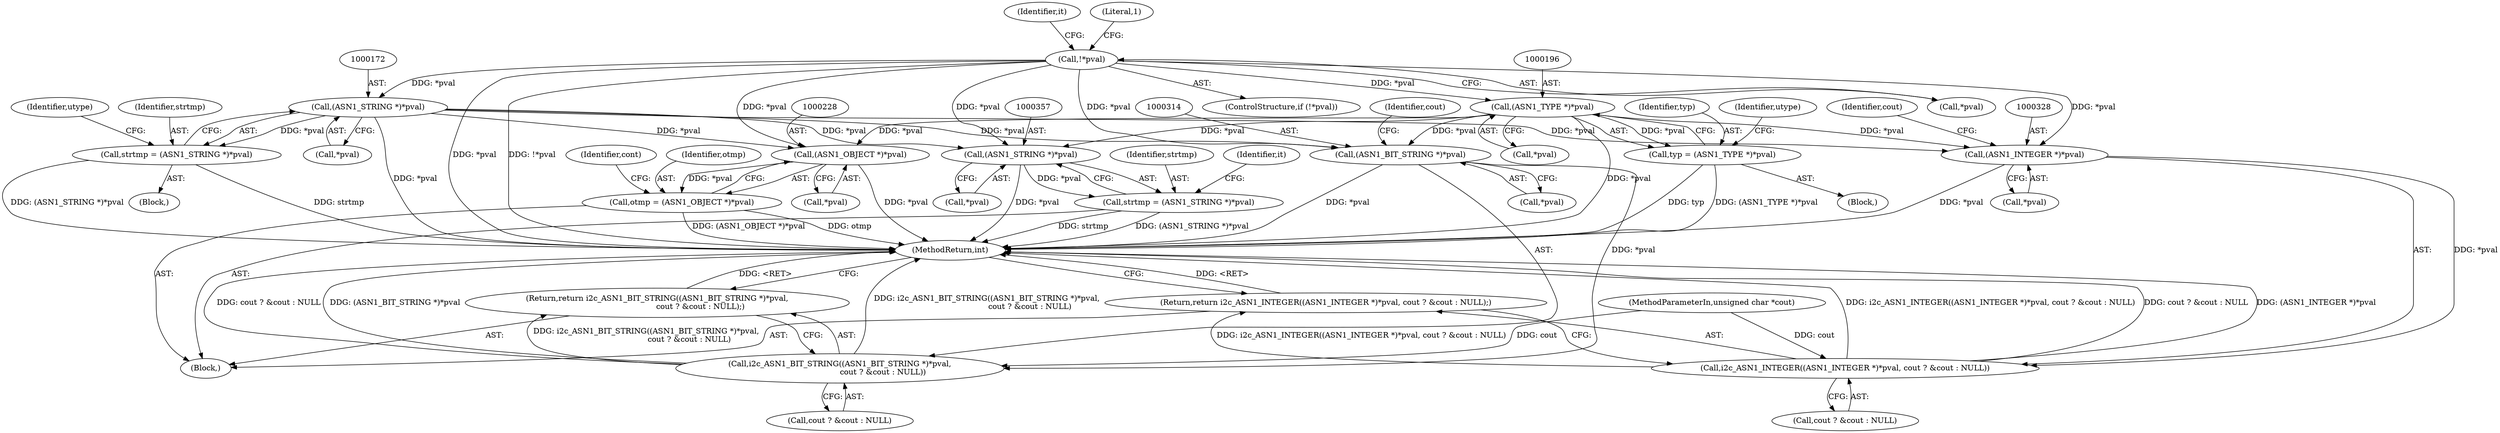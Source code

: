 digraph "0_openssl_f5da52e308a6aeea6d5f3df98c4da295d7e9cc27_1@pointer" {
"1000156" [label="(Call,!*pval)"];
"1000171" [label="(Call,(ASN1_STRING *)*pval)"];
"1000169" [label="(Call,strtmp = (ASN1_STRING *)*pval)"];
"1000227" [label="(Call,(ASN1_OBJECT *)*pval)"];
"1000225" [label="(Call,otmp = (ASN1_OBJECT *)*pval)"];
"1000313" [label="(Call,(ASN1_BIT_STRING *)*pval)"];
"1000312" [label="(Call,i2c_ASN1_BIT_STRING((ASN1_BIT_STRING *)*pval,\n                                   cout ? &cout : NULL))"];
"1000311" [label="(Return,return i2c_ASN1_BIT_STRING((ASN1_BIT_STRING *)*pval,\n                                   cout ? &cout : NULL);)"];
"1000327" [label="(Call,(ASN1_INTEGER *)*pval)"];
"1000326" [label="(Call,i2c_ASN1_INTEGER((ASN1_INTEGER *)*pval, cout ? &cout : NULL))"];
"1000325" [label="(Return,return i2c_ASN1_INTEGER((ASN1_INTEGER *)*pval, cout ? &cout : NULL);)"];
"1000356" [label="(Call,(ASN1_STRING *)*pval)"];
"1000354" [label="(Call,strtmp = (ASN1_STRING *)*pval)"];
"1000195" [label="(Call,(ASN1_TYPE *)*pval)"];
"1000193" [label="(Call,typ = (ASN1_TYPE *)*pval)"];
"1000311" [label="(Return,return i2c_ASN1_BIT_STRING((ASN1_BIT_STRING *)*pval,\n                                   cout ? &cout : NULL);)"];
"1000327" [label="(Call,(ASN1_INTEGER *)*pval)"];
"1000332" [label="(Identifier,cout)"];
"1000326" [label="(Call,i2c_ASN1_INTEGER((ASN1_INTEGER *)*pval, cout ? &cout : NULL))"];
"1000165" [label="(Identifier,it)"];
"1000232" [label="(Identifier,cont)"];
"1000317" [label="(Call,cout ? &cout : NULL)"];
"1000193" [label="(Call,typ = (ASN1_TYPE *)*pval)"];
"1000161" [label="(Literal,1)"];
"1000329" [label="(Call,*pval)"];
"1000354" [label="(Call,strtmp = (ASN1_STRING *)*pval)"];
"1000170" [label="(Identifier,strtmp)"];
"1000315" [label="(Call,*pval)"];
"1000356" [label="(Call,(ASN1_STRING *)*pval)"];
"1000155" [label="(ControlStructure,if (!*pval))"];
"1000355" [label="(Identifier,strtmp)"];
"1000364" [label="(Identifier,it)"];
"1000168" [label="(Block,)"];
"1000197" [label="(Call,*pval)"];
"1000176" [label="(Identifier,utype)"];
"1000318" [label="(Identifier,cout)"];
"1000226" [label="(Identifier,otmp)"];
"1000331" [label="(Call,cout ? &cout : NULL)"];
"1000325" [label="(Return,return i2c_ASN1_INTEGER((ASN1_INTEGER *)*pval, cout ? &cout : NULL);)"];
"1000194" [label="(Identifier,typ)"];
"1000312" [label="(Call,i2c_ASN1_BIT_STRING((ASN1_BIT_STRING *)*pval,\n                                   cout ? &cout : NULL))"];
"1000410" [label="(MethodReturn,int)"];
"1000195" [label="(Call,(ASN1_TYPE *)*pval)"];
"1000227" [label="(Call,(ASN1_OBJECT *)*pval)"];
"1000229" [label="(Call,*pval)"];
"1000157" [label="(Call,*pval)"];
"1000225" [label="(Call,otmp = (ASN1_OBJECT *)*pval)"];
"1000223" [label="(Block,)"];
"1000358" [label="(Call,*pval)"];
"1000169" [label="(Call,strtmp = (ASN1_STRING *)*pval)"];
"1000171" [label="(Call,(ASN1_STRING *)*pval)"];
"1000191" [label="(Block,)"];
"1000173" [label="(Call,*pval)"];
"1000156" [label="(Call,!*pval)"];
"1000110" [label="(MethodParameterIn,unsigned char *cout)"];
"1000313" [label="(Call,(ASN1_BIT_STRING *)*pval)"];
"1000200" [label="(Identifier,utype)"];
"1000156" -> "1000155"  [label="AST: "];
"1000156" -> "1000157"  [label="CFG: "];
"1000157" -> "1000156"  [label="AST: "];
"1000161" -> "1000156"  [label="CFG: "];
"1000165" -> "1000156"  [label="CFG: "];
"1000156" -> "1000410"  [label="DDG: *pval"];
"1000156" -> "1000410"  [label="DDG: !*pval"];
"1000156" -> "1000171"  [label="DDG: *pval"];
"1000156" -> "1000195"  [label="DDG: *pval"];
"1000156" -> "1000227"  [label="DDG: *pval"];
"1000156" -> "1000313"  [label="DDG: *pval"];
"1000156" -> "1000327"  [label="DDG: *pval"];
"1000156" -> "1000356"  [label="DDG: *pval"];
"1000171" -> "1000169"  [label="AST: "];
"1000171" -> "1000173"  [label="CFG: "];
"1000172" -> "1000171"  [label="AST: "];
"1000173" -> "1000171"  [label="AST: "];
"1000169" -> "1000171"  [label="CFG: "];
"1000171" -> "1000410"  [label="DDG: *pval"];
"1000171" -> "1000169"  [label="DDG: *pval"];
"1000171" -> "1000227"  [label="DDG: *pval"];
"1000171" -> "1000313"  [label="DDG: *pval"];
"1000171" -> "1000327"  [label="DDG: *pval"];
"1000171" -> "1000356"  [label="DDG: *pval"];
"1000169" -> "1000168"  [label="AST: "];
"1000170" -> "1000169"  [label="AST: "];
"1000176" -> "1000169"  [label="CFG: "];
"1000169" -> "1000410"  [label="DDG: (ASN1_STRING *)*pval"];
"1000169" -> "1000410"  [label="DDG: strtmp"];
"1000227" -> "1000225"  [label="AST: "];
"1000227" -> "1000229"  [label="CFG: "];
"1000228" -> "1000227"  [label="AST: "];
"1000229" -> "1000227"  [label="AST: "];
"1000225" -> "1000227"  [label="CFG: "];
"1000227" -> "1000410"  [label="DDG: *pval"];
"1000227" -> "1000225"  [label="DDG: *pval"];
"1000195" -> "1000227"  [label="DDG: *pval"];
"1000225" -> "1000223"  [label="AST: "];
"1000226" -> "1000225"  [label="AST: "];
"1000232" -> "1000225"  [label="CFG: "];
"1000225" -> "1000410"  [label="DDG: (ASN1_OBJECT *)*pval"];
"1000225" -> "1000410"  [label="DDG: otmp"];
"1000313" -> "1000312"  [label="AST: "];
"1000313" -> "1000315"  [label="CFG: "];
"1000314" -> "1000313"  [label="AST: "];
"1000315" -> "1000313"  [label="AST: "];
"1000318" -> "1000313"  [label="CFG: "];
"1000313" -> "1000410"  [label="DDG: *pval"];
"1000313" -> "1000312"  [label="DDG: *pval"];
"1000195" -> "1000313"  [label="DDG: *pval"];
"1000312" -> "1000311"  [label="AST: "];
"1000312" -> "1000317"  [label="CFG: "];
"1000317" -> "1000312"  [label="AST: "];
"1000311" -> "1000312"  [label="CFG: "];
"1000312" -> "1000410"  [label="DDG: i2c_ASN1_BIT_STRING((ASN1_BIT_STRING *)*pval,\n                                   cout ? &cout : NULL)"];
"1000312" -> "1000410"  [label="DDG: (ASN1_BIT_STRING *)*pval"];
"1000312" -> "1000410"  [label="DDG: cout ? &cout : NULL"];
"1000312" -> "1000311"  [label="DDG: i2c_ASN1_BIT_STRING((ASN1_BIT_STRING *)*pval,\n                                   cout ? &cout : NULL)"];
"1000110" -> "1000312"  [label="DDG: cout"];
"1000311" -> "1000223"  [label="AST: "];
"1000410" -> "1000311"  [label="CFG: "];
"1000311" -> "1000410"  [label="DDG: <RET>"];
"1000327" -> "1000326"  [label="AST: "];
"1000327" -> "1000329"  [label="CFG: "];
"1000328" -> "1000327"  [label="AST: "];
"1000329" -> "1000327"  [label="AST: "];
"1000332" -> "1000327"  [label="CFG: "];
"1000327" -> "1000410"  [label="DDG: *pval"];
"1000327" -> "1000326"  [label="DDG: *pval"];
"1000195" -> "1000327"  [label="DDG: *pval"];
"1000326" -> "1000325"  [label="AST: "];
"1000326" -> "1000331"  [label="CFG: "];
"1000331" -> "1000326"  [label="AST: "];
"1000325" -> "1000326"  [label="CFG: "];
"1000326" -> "1000410"  [label="DDG: i2c_ASN1_INTEGER((ASN1_INTEGER *)*pval, cout ? &cout : NULL)"];
"1000326" -> "1000410"  [label="DDG: cout ? &cout : NULL"];
"1000326" -> "1000410"  [label="DDG: (ASN1_INTEGER *)*pval"];
"1000326" -> "1000325"  [label="DDG: i2c_ASN1_INTEGER((ASN1_INTEGER *)*pval, cout ? &cout : NULL)"];
"1000110" -> "1000326"  [label="DDG: cout"];
"1000325" -> "1000223"  [label="AST: "];
"1000410" -> "1000325"  [label="CFG: "];
"1000325" -> "1000410"  [label="DDG: <RET>"];
"1000356" -> "1000354"  [label="AST: "];
"1000356" -> "1000358"  [label="CFG: "];
"1000357" -> "1000356"  [label="AST: "];
"1000358" -> "1000356"  [label="AST: "];
"1000354" -> "1000356"  [label="CFG: "];
"1000356" -> "1000410"  [label="DDG: *pval"];
"1000356" -> "1000354"  [label="DDG: *pval"];
"1000195" -> "1000356"  [label="DDG: *pval"];
"1000354" -> "1000223"  [label="AST: "];
"1000355" -> "1000354"  [label="AST: "];
"1000364" -> "1000354"  [label="CFG: "];
"1000354" -> "1000410"  [label="DDG: (ASN1_STRING *)*pval"];
"1000354" -> "1000410"  [label="DDG: strtmp"];
"1000195" -> "1000193"  [label="AST: "];
"1000195" -> "1000197"  [label="CFG: "];
"1000196" -> "1000195"  [label="AST: "];
"1000197" -> "1000195"  [label="AST: "];
"1000193" -> "1000195"  [label="CFG: "];
"1000195" -> "1000410"  [label="DDG: *pval"];
"1000195" -> "1000193"  [label="DDG: *pval"];
"1000193" -> "1000191"  [label="AST: "];
"1000194" -> "1000193"  [label="AST: "];
"1000200" -> "1000193"  [label="CFG: "];
"1000193" -> "1000410"  [label="DDG: typ"];
"1000193" -> "1000410"  [label="DDG: (ASN1_TYPE *)*pval"];
}
